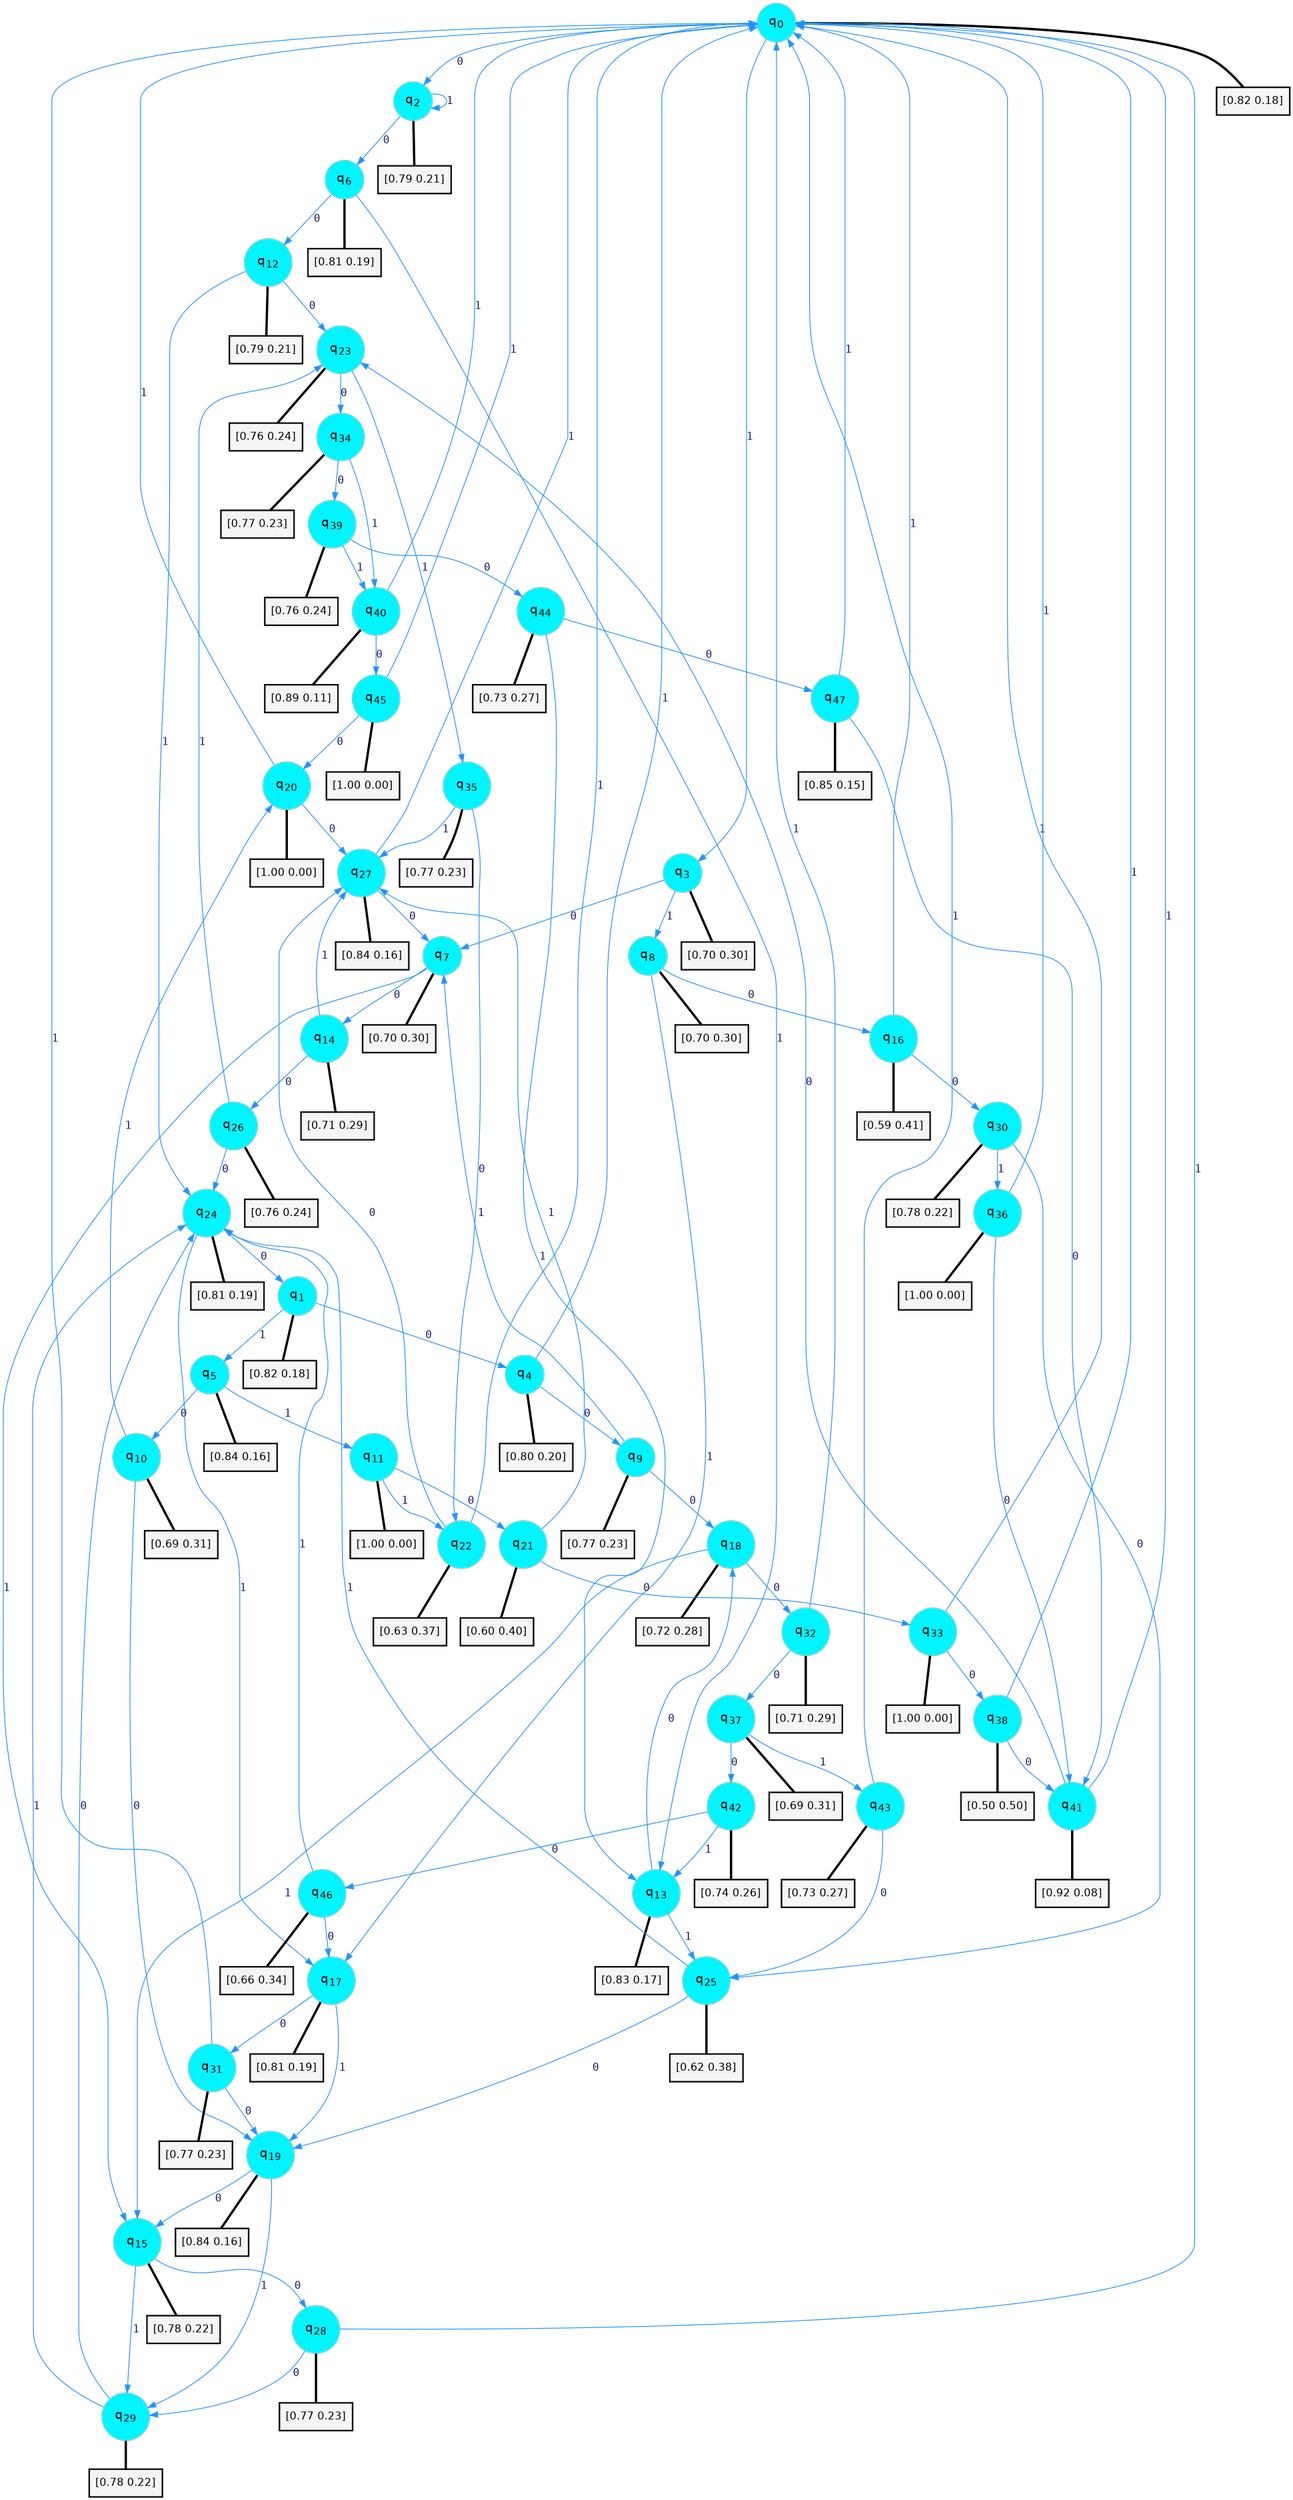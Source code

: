 digraph G {
graph [
bgcolor=transparent, dpi=300, rankdir=TD, size="40,25"];
node [
color=gray, fillcolor=turquoise1, fontcolor=black, fontname=Helvetica, fontsize=16, fontweight=bold, shape=circle, style=filled];
edge [
arrowsize=1, color=dodgerblue1, fontcolor=midnightblue, fontname=courier, fontweight=bold, penwidth=1, style=solid, weight=20];
0[label=<q<SUB>0</SUB>>];
1[label=<q<SUB>1</SUB>>];
2[label=<q<SUB>2</SUB>>];
3[label=<q<SUB>3</SUB>>];
4[label=<q<SUB>4</SUB>>];
5[label=<q<SUB>5</SUB>>];
6[label=<q<SUB>6</SUB>>];
7[label=<q<SUB>7</SUB>>];
8[label=<q<SUB>8</SUB>>];
9[label=<q<SUB>9</SUB>>];
10[label=<q<SUB>10</SUB>>];
11[label=<q<SUB>11</SUB>>];
12[label=<q<SUB>12</SUB>>];
13[label=<q<SUB>13</SUB>>];
14[label=<q<SUB>14</SUB>>];
15[label=<q<SUB>15</SUB>>];
16[label=<q<SUB>16</SUB>>];
17[label=<q<SUB>17</SUB>>];
18[label=<q<SUB>18</SUB>>];
19[label=<q<SUB>19</SUB>>];
20[label=<q<SUB>20</SUB>>];
21[label=<q<SUB>21</SUB>>];
22[label=<q<SUB>22</SUB>>];
23[label=<q<SUB>23</SUB>>];
24[label=<q<SUB>24</SUB>>];
25[label=<q<SUB>25</SUB>>];
26[label=<q<SUB>26</SUB>>];
27[label=<q<SUB>27</SUB>>];
28[label=<q<SUB>28</SUB>>];
29[label=<q<SUB>29</SUB>>];
30[label=<q<SUB>30</SUB>>];
31[label=<q<SUB>31</SUB>>];
32[label=<q<SUB>32</SUB>>];
33[label=<q<SUB>33</SUB>>];
34[label=<q<SUB>34</SUB>>];
35[label=<q<SUB>35</SUB>>];
36[label=<q<SUB>36</SUB>>];
37[label=<q<SUB>37</SUB>>];
38[label=<q<SUB>38</SUB>>];
39[label=<q<SUB>39</SUB>>];
40[label=<q<SUB>40</SUB>>];
41[label=<q<SUB>41</SUB>>];
42[label=<q<SUB>42</SUB>>];
43[label=<q<SUB>43</SUB>>];
44[label=<q<SUB>44</SUB>>];
45[label=<q<SUB>45</SUB>>];
46[label=<q<SUB>46</SUB>>];
47[label=<q<SUB>47</SUB>>];
48[label="[0.82 0.18]", shape=box,fontcolor=black, fontname=Helvetica, fontsize=14, penwidth=2, fillcolor=whitesmoke,color=black];
49[label="[0.82 0.18]", shape=box,fontcolor=black, fontname=Helvetica, fontsize=14, penwidth=2, fillcolor=whitesmoke,color=black];
50[label="[0.79 0.21]", shape=box,fontcolor=black, fontname=Helvetica, fontsize=14, penwidth=2, fillcolor=whitesmoke,color=black];
51[label="[0.70 0.30]", shape=box,fontcolor=black, fontname=Helvetica, fontsize=14, penwidth=2, fillcolor=whitesmoke,color=black];
52[label="[0.80 0.20]", shape=box,fontcolor=black, fontname=Helvetica, fontsize=14, penwidth=2, fillcolor=whitesmoke,color=black];
53[label="[0.84 0.16]", shape=box,fontcolor=black, fontname=Helvetica, fontsize=14, penwidth=2, fillcolor=whitesmoke,color=black];
54[label="[0.81 0.19]", shape=box,fontcolor=black, fontname=Helvetica, fontsize=14, penwidth=2, fillcolor=whitesmoke,color=black];
55[label="[0.70 0.30]", shape=box,fontcolor=black, fontname=Helvetica, fontsize=14, penwidth=2, fillcolor=whitesmoke,color=black];
56[label="[0.70 0.30]", shape=box,fontcolor=black, fontname=Helvetica, fontsize=14, penwidth=2, fillcolor=whitesmoke,color=black];
57[label="[0.77 0.23]", shape=box,fontcolor=black, fontname=Helvetica, fontsize=14, penwidth=2, fillcolor=whitesmoke,color=black];
58[label="[0.69 0.31]", shape=box,fontcolor=black, fontname=Helvetica, fontsize=14, penwidth=2, fillcolor=whitesmoke,color=black];
59[label="[1.00 0.00]", shape=box,fontcolor=black, fontname=Helvetica, fontsize=14, penwidth=2, fillcolor=whitesmoke,color=black];
60[label="[0.79 0.21]", shape=box,fontcolor=black, fontname=Helvetica, fontsize=14, penwidth=2, fillcolor=whitesmoke,color=black];
61[label="[0.83 0.17]", shape=box,fontcolor=black, fontname=Helvetica, fontsize=14, penwidth=2, fillcolor=whitesmoke,color=black];
62[label="[0.71 0.29]", shape=box,fontcolor=black, fontname=Helvetica, fontsize=14, penwidth=2, fillcolor=whitesmoke,color=black];
63[label="[0.78 0.22]", shape=box,fontcolor=black, fontname=Helvetica, fontsize=14, penwidth=2, fillcolor=whitesmoke,color=black];
64[label="[0.59 0.41]", shape=box,fontcolor=black, fontname=Helvetica, fontsize=14, penwidth=2, fillcolor=whitesmoke,color=black];
65[label="[0.81 0.19]", shape=box,fontcolor=black, fontname=Helvetica, fontsize=14, penwidth=2, fillcolor=whitesmoke,color=black];
66[label="[0.72 0.28]", shape=box,fontcolor=black, fontname=Helvetica, fontsize=14, penwidth=2, fillcolor=whitesmoke,color=black];
67[label="[0.84 0.16]", shape=box,fontcolor=black, fontname=Helvetica, fontsize=14, penwidth=2, fillcolor=whitesmoke,color=black];
68[label="[1.00 0.00]", shape=box,fontcolor=black, fontname=Helvetica, fontsize=14, penwidth=2, fillcolor=whitesmoke,color=black];
69[label="[0.60 0.40]", shape=box,fontcolor=black, fontname=Helvetica, fontsize=14, penwidth=2, fillcolor=whitesmoke,color=black];
70[label="[0.63 0.37]", shape=box,fontcolor=black, fontname=Helvetica, fontsize=14, penwidth=2, fillcolor=whitesmoke,color=black];
71[label="[0.76 0.24]", shape=box,fontcolor=black, fontname=Helvetica, fontsize=14, penwidth=2, fillcolor=whitesmoke,color=black];
72[label="[0.81 0.19]", shape=box,fontcolor=black, fontname=Helvetica, fontsize=14, penwidth=2, fillcolor=whitesmoke,color=black];
73[label="[0.62 0.38]", shape=box,fontcolor=black, fontname=Helvetica, fontsize=14, penwidth=2, fillcolor=whitesmoke,color=black];
74[label="[0.76 0.24]", shape=box,fontcolor=black, fontname=Helvetica, fontsize=14, penwidth=2, fillcolor=whitesmoke,color=black];
75[label="[0.84 0.16]", shape=box,fontcolor=black, fontname=Helvetica, fontsize=14, penwidth=2, fillcolor=whitesmoke,color=black];
76[label="[0.77 0.23]", shape=box,fontcolor=black, fontname=Helvetica, fontsize=14, penwidth=2, fillcolor=whitesmoke,color=black];
77[label="[0.78 0.22]", shape=box,fontcolor=black, fontname=Helvetica, fontsize=14, penwidth=2, fillcolor=whitesmoke,color=black];
78[label="[0.78 0.22]", shape=box,fontcolor=black, fontname=Helvetica, fontsize=14, penwidth=2, fillcolor=whitesmoke,color=black];
79[label="[0.77 0.23]", shape=box,fontcolor=black, fontname=Helvetica, fontsize=14, penwidth=2, fillcolor=whitesmoke,color=black];
80[label="[0.71 0.29]", shape=box,fontcolor=black, fontname=Helvetica, fontsize=14, penwidth=2, fillcolor=whitesmoke,color=black];
81[label="[1.00 0.00]", shape=box,fontcolor=black, fontname=Helvetica, fontsize=14, penwidth=2, fillcolor=whitesmoke,color=black];
82[label="[0.77 0.23]", shape=box,fontcolor=black, fontname=Helvetica, fontsize=14, penwidth=2, fillcolor=whitesmoke,color=black];
83[label="[0.77 0.23]", shape=box,fontcolor=black, fontname=Helvetica, fontsize=14, penwidth=2, fillcolor=whitesmoke,color=black];
84[label="[1.00 0.00]", shape=box,fontcolor=black, fontname=Helvetica, fontsize=14, penwidth=2, fillcolor=whitesmoke,color=black];
85[label="[0.69 0.31]", shape=box,fontcolor=black, fontname=Helvetica, fontsize=14, penwidth=2, fillcolor=whitesmoke,color=black];
86[label="[0.50 0.50]", shape=box,fontcolor=black, fontname=Helvetica, fontsize=14, penwidth=2, fillcolor=whitesmoke,color=black];
87[label="[0.76 0.24]", shape=box,fontcolor=black, fontname=Helvetica, fontsize=14, penwidth=2, fillcolor=whitesmoke,color=black];
88[label="[0.89 0.11]", shape=box,fontcolor=black, fontname=Helvetica, fontsize=14, penwidth=2, fillcolor=whitesmoke,color=black];
89[label="[0.92 0.08]", shape=box,fontcolor=black, fontname=Helvetica, fontsize=14, penwidth=2, fillcolor=whitesmoke,color=black];
90[label="[0.74 0.26]", shape=box,fontcolor=black, fontname=Helvetica, fontsize=14, penwidth=2, fillcolor=whitesmoke,color=black];
91[label="[0.73 0.27]", shape=box,fontcolor=black, fontname=Helvetica, fontsize=14, penwidth=2, fillcolor=whitesmoke,color=black];
92[label="[0.73 0.27]", shape=box,fontcolor=black, fontname=Helvetica, fontsize=14, penwidth=2, fillcolor=whitesmoke,color=black];
93[label="[1.00 0.00]", shape=box,fontcolor=black, fontname=Helvetica, fontsize=14, penwidth=2, fillcolor=whitesmoke,color=black];
94[label="[0.66 0.34]", shape=box,fontcolor=black, fontname=Helvetica, fontsize=14, penwidth=2, fillcolor=whitesmoke,color=black];
95[label="[0.85 0.15]", shape=box,fontcolor=black, fontname=Helvetica, fontsize=14, penwidth=2, fillcolor=whitesmoke,color=black];
0->2 [label=0];
0->3 [label=1];
0->48 [arrowhead=none, penwidth=3,color=black];
1->4 [label=0];
1->5 [label=1];
1->49 [arrowhead=none, penwidth=3,color=black];
2->6 [label=0];
2->2 [label=1];
2->50 [arrowhead=none, penwidth=3,color=black];
3->7 [label=0];
3->8 [label=1];
3->51 [arrowhead=none, penwidth=3,color=black];
4->9 [label=0];
4->0 [label=1];
4->52 [arrowhead=none, penwidth=3,color=black];
5->10 [label=0];
5->11 [label=1];
5->53 [arrowhead=none, penwidth=3,color=black];
6->12 [label=0];
6->13 [label=1];
6->54 [arrowhead=none, penwidth=3,color=black];
7->14 [label=0];
7->15 [label=1];
7->55 [arrowhead=none, penwidth=3,color=black];
8->16 [label=0];
8->17 [label=1];
8->56 [arrowhead=none, penwidth=3,color=black];
9->18 [label=0];
9->7 [label=1];
9->57 [arrowhead=none, penwidth=3,color=black];
10->19 [label=0];
10->20 [label=1];
10->58 [arrowhead=none, penwidth=3,color=black];
11->21 [label=0];
11->22 [label=1];
11->59 [arrowhead=none, penwidth=3,color=black];
12->23 [label=0];
12->24 [label=1];
12->60 [arrowhead=none, penwidth=3,color=black];
13->18 [label=0];
13->25 [label=1];
13->61 [arrowhead=none, penwidth=3,color=black];
14->26 [label=0];
14->27 [label=1];
14->62 [arrowhead=none, penwidth=3,color=black];
15->28 [label=0];
15->29 [label=1];
15->63 [arrowhead=none, penwidth=3,color=black];
16->30 [label=0];
16->0 [label=1];
16->64 [arrowhead=none, penwidth=3,color=black];
17->31 [label=0];
17->19 [label=1];
17->65 [arrowhead=none, penwidth=3,color=black];
18->32 [label=0];
18->15 [label=1];
18->66 [arrowhead=none, penwidth=3,color=black];
19->15 [label=0];
19->29 [label=1];
19->67 [arrowhead=none, penwidth=3,color=black];
20->27 [label=0];
20->0 [label=1];
20->68 [arrowhead=none, penwidth=3,color=black];
21->33 [label=0];
21->27 [label=1];
21->69 [arrowhead=none, penwidth=3,color=black];
22->27 [label=0];
22->0 [label=1];
22->70 [arrowhead=none, penwidth=3,color=black];
23->34 [label=0];
23->35 [label=1];
23->71 [arrowhead=none, penwidth=3,color=black];
24->1 [label=0];
24->17 [label=1];
24->72 [arrowhead=none, penwidth=3,color=black];
25->19 [label=0];
25->24 [label=1];
25->73 [arrowhead=none, penwidth=3,color=black];
26->24 [label=0];
26->23 [label=1];
26->74 [arrowhead=none, penwidth=3,color=black];
27->7 [label=0];
27->0 [label=1];
27->75 [arrowhead=none, penwidth=3,color=black];
28->29 [label=0];
28->0 [label=1];
28->76 [arrowhead=none, penwidth=3,color=black];
29->24 [label=0];
29->24 [label=1];
29->77 [arrowhead=none, penwidth=3,color=black];
30->25 [label=0];
30->36 [label=1];
30->78 [arrowhead=none, penwidth=3,color=black];
31->19 [label=0];
31->0 [label=1];
31->79 [arrowhead=none, penwidth=3,color=black];
32->37 [label=0];
32->0 [label=1];
32->80 [arrowhead=none, penwidth=3,color=black];
33->38 [label=0];
33->0 [label=1];
33->81 [arrowhead=none, penwidth=3,color=black];
34->39 [label=0];
34->40 [label=1];
34->82 [arrowhead=none, penwidth=3,color=black];
35->22 [label=0];
35->27 [label=1];
35->83 [arrowhead=none, penwidth=3,color=black];
36->41 [label=0];
36->0 [label=1];
36->84 [arrowhead=none, penwidth=3,color=black];
37->42 [label=0];
37->43 [label=1];
37->85 [arrowhead=none, penwidth=3,color=black];
38->41 [label=0];
38->0 [label=1];
38->86 [arrowhead=none, penwidth=3,color=black];
39->44 [label=0];
39->40 [label=1];
39->87 [arrowhead=none, penwidth=3,color=black];
40->45 [label=0];
40->0 [label=1];
40->88 [arrowhead=none, penwidth=3,color=black];
41->23 [label=0];
41->0 [label=1];
41->89 [arrowhead=none, penwidth=3,color=black];
42->46 [label=0];
42->13 [label=1];
42->90 [arrowhead=none, penwidth=3,color=black];
43->25 [label=0];
43->0 [label=1];
43->91 [arrowhead=none, penwidth=3,color=black];
44->47 [label=0];
44->13 [label=1];
44->92 [arrowhead=none, penwidth=3,color=black];
45->20 [label=0];
45->0 [label=1];
45->93 [arrowhead=none, penwidth=3,color=black];
46->17 [label=0];
46->24 [label=1];
46->94 [arrowhead=none, penwidth=3,color=black];
47->41 [label=0];
47->0 [label=1];
47->95 [arrowhead=none, penwidth=3,color=black];
}
